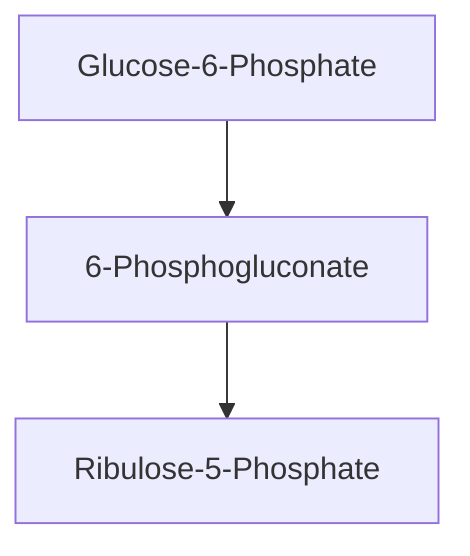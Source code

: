 graph TD
  G6P[Glucose-6-Phosphate] --> 6PG[6-Phosphogluconate]
  6PG --> Ru5P[Ribulose-5-Phosphate]